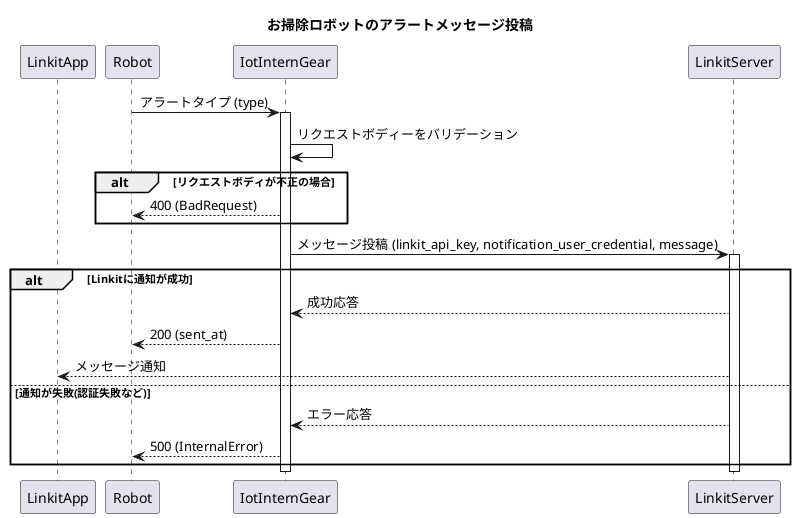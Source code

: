 @startuml SequenceDiagram
title: お掃除ロボットのアラートメッセージ投稿

participant LinkitApp
participant Robot
participant IotInternGear
participant LinkitServer

Robot -> IotInternGear: アラートタイプ (type)
activate IotInternGear

IotInternGear -> IotInternGear: リクエストボディーをバリデーション
alt リクエストボディが不正の場合
  Robot <-- IotInternGear: 400 (BadRequest)
end

IotInternGear -> LinkitServer: メッセージ投稿 (linkit_api_key, notification_user_credential, message)
activate LinkitServer
alt Linkitに通知が成功
  IotInternGear <-- LinkitServer: 成功応答
  Robot <-- IotInternGear: 200 (sent_at)
  LinkitApp <-- LinkitServer: メッセージ通知
else 通知が失敗(認証失敗など)
  IotInternGear <-- LinkitServer: エラー応答
  Robot <-- IotInternGear: 500 (InternalError)
end
deactivate LinkitServer
deactivate IotInternGear
@enduml
